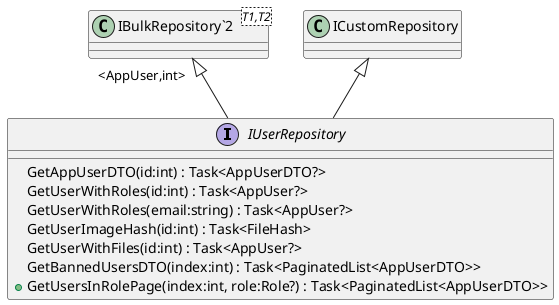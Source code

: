 @startuml
interface IUserRepository {
    GetAppUserDTO(id:int) : Task<AppUserDTO?>
    GetUserWithRoles(id:int) : Task<AppUser?>
    GetUserWithRoles(email:string) : Task<AppUser?>
    GetUserImageHash(id:int) : Task<FileHash>
    GetUserWithFiles(id:int) : Task<AppUser?>
    GetBannedUsersDTO(index:int) : Task<PaginatedList<AppUserDTO>>
    + GetUsersInRolePage(index:int, role:Role?) : Task<PaginatedList<AppUserDTO>>
}
class "IBulkRepository`2"<T1,T2> {
}
"IBulkRepository`2" "<AppUser,int>" <|-- IUserRepository
ICustomRepository <|-- IUserRepository
@enduml

